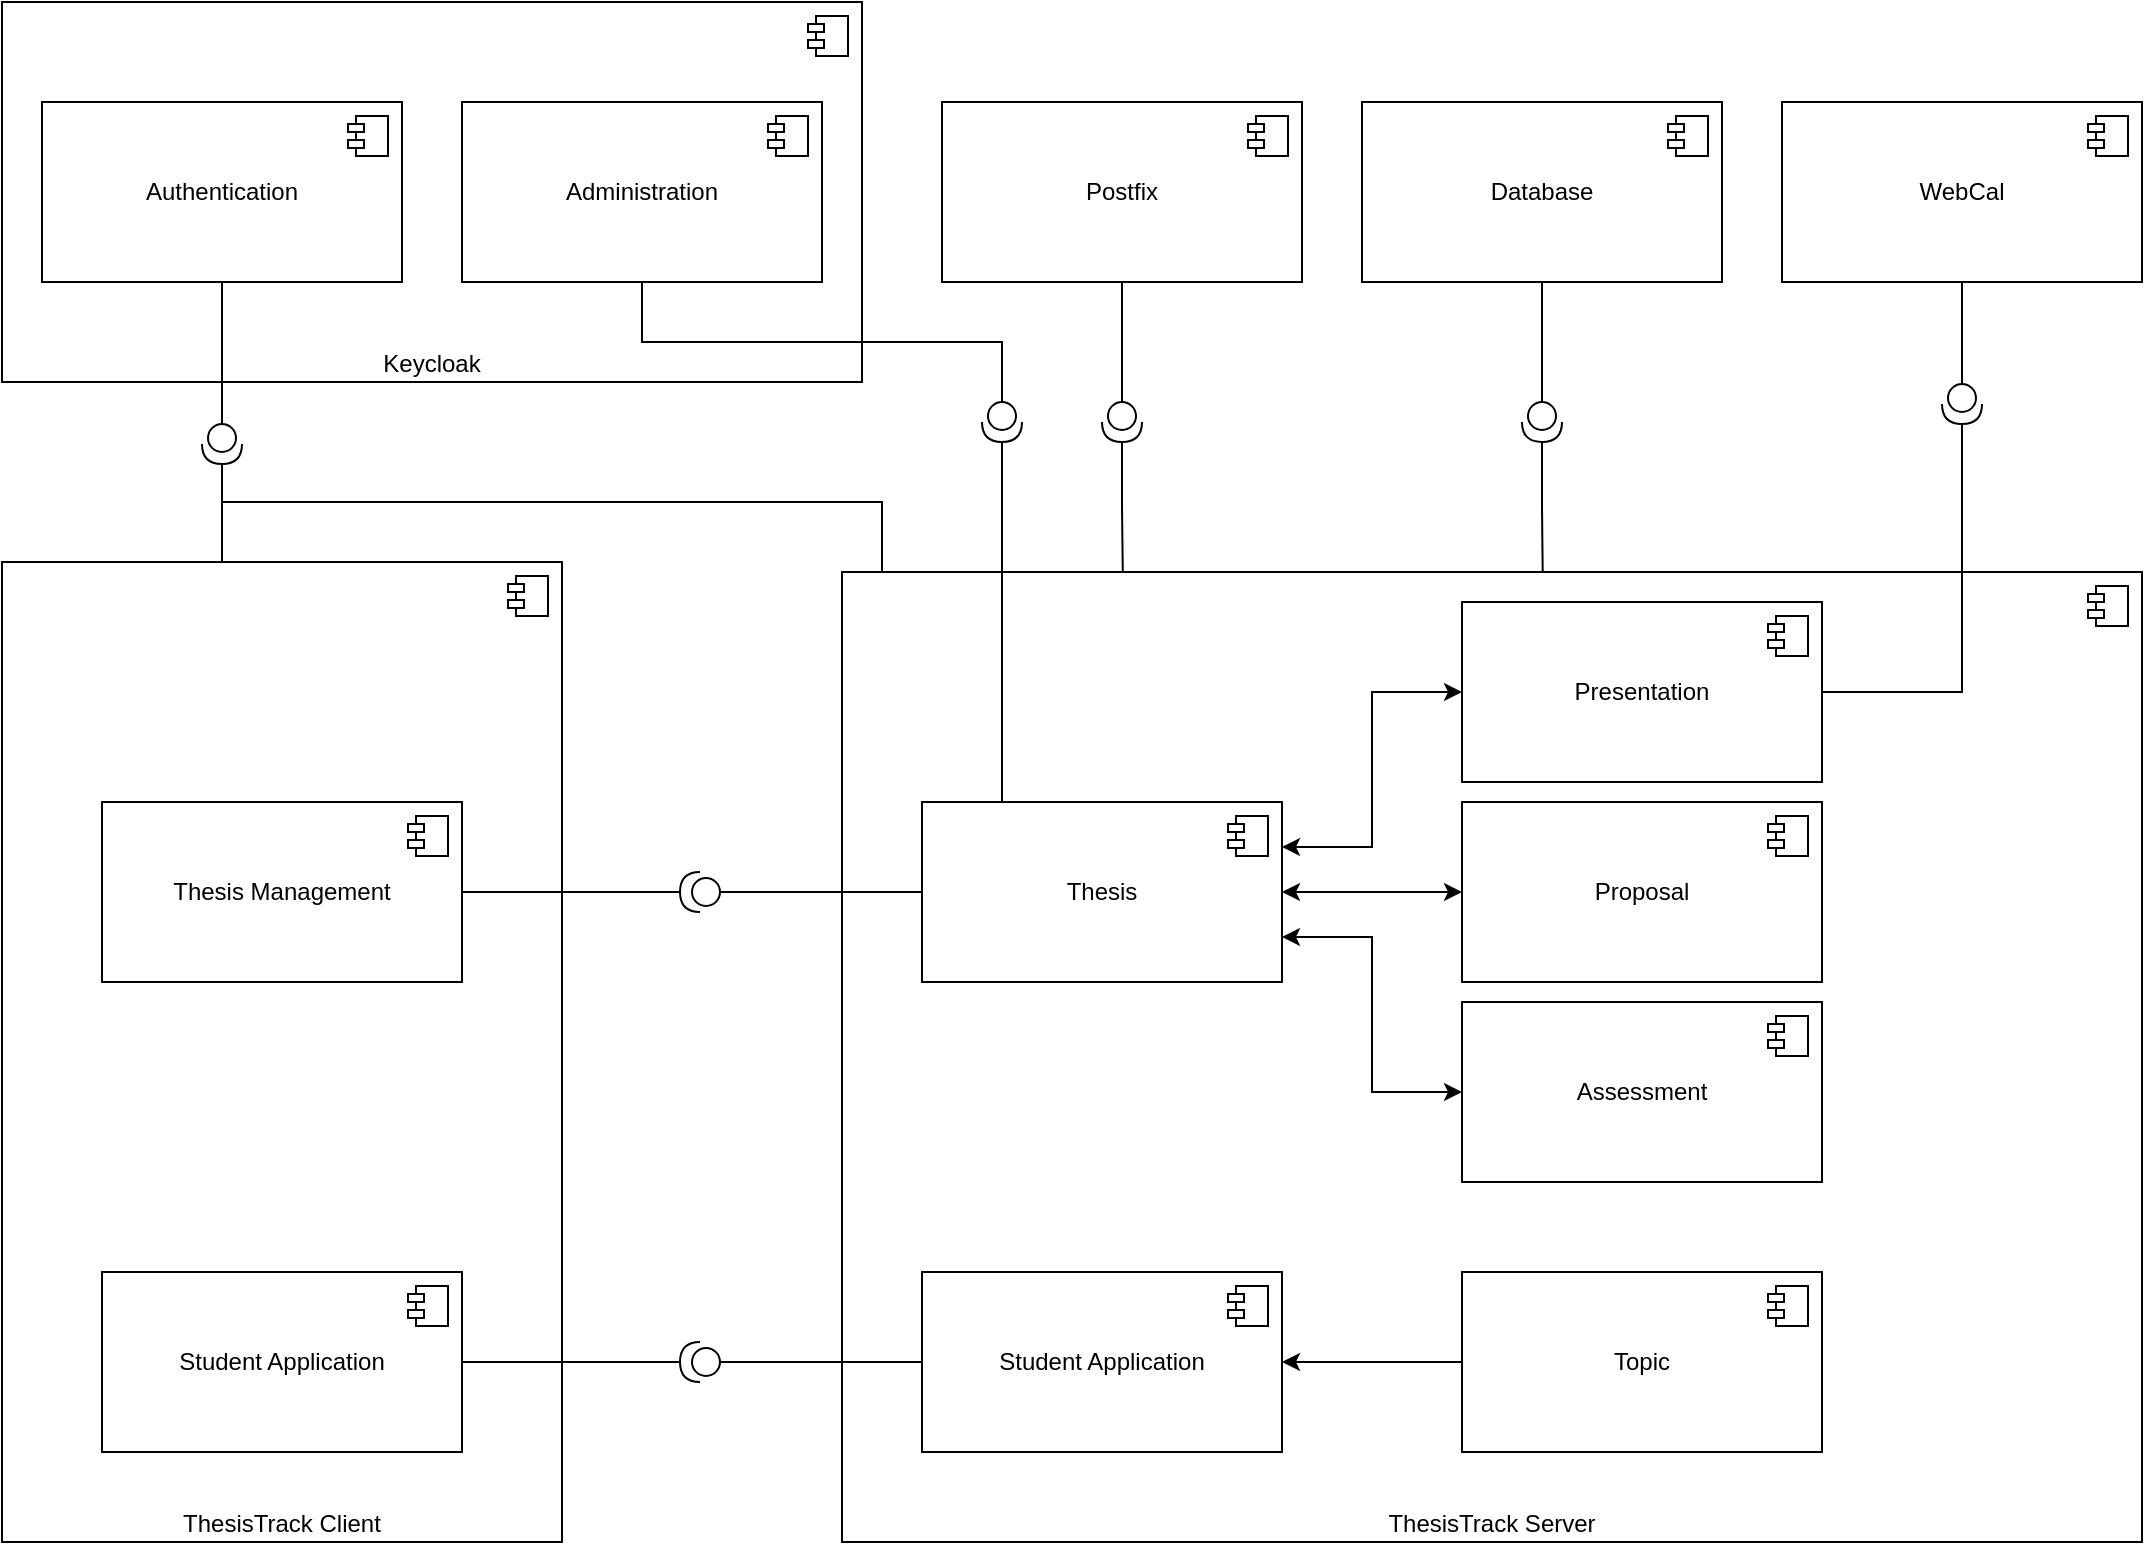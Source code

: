<mxfile version="24.7.16">
  <diagram name="Page-1" id="b5b7bab2-c9e2-2cf4-8b2a-24fd1a2a6d21">
    <mxGraphModel dx="1368" dy="1938" grid="1" gridSize="10" guides="1" tooltips="1" connect="1" arrows="1" fold="1" page="1" pageScale="1" pageWidth="827" pageHeight="1169" background="none" math="0" shadow="0">
      <root>
        <mxCell id="0" />
        <mxCell id="1" parent="0" />
        <mxCell id="XC88yVqflEbdY16PXB-i-9" value="Postfix" style="html=1;dropTarget=0;whiteSpace=wrap;" parent="1" vertex="1">
          <mxGeometry x="520" y="-250" width="180" height="90" as="geometry" />
        </mxCell>
        <mxCell id="XC88yVqflEbdY16PXB-i-10" value="" style="shape=module;jettyWidth=8;jettyHeight=4;" parent="XC88yVqflEbdY16PXB-i-9" vertex="1">
          <mxGeometry x="1" width="20" height="20" relative="1" as="geometry">
            <mxPoint x="-27" y="7" as="offset" />
          </mxGeometry>
        </mxCell>
        <mxCell id="XC88yVqflEbdY16PXB-i-11" value="Database" style="html=1;dropTarget=0;whiteSpace=wrap;" parent="1" vertex="1">
          <mxGeometry x="730" y="-250" width="180" height="90" as="geometry" />
        </mxCell>
        <mxCell id="XC88yVqflEbdY16PXB-i-12" value="" style="shape=module;jettyWidth=8;jettyHeight=4;" parent="XC88yVqflEbdY16PXB-i-11" vertex="1">
          <mxGeometry x="1" width="20" height="20" relative="1" as="geometry">
            <mxPoint x="-27" y="7" as="offset" />
          </mxGeometry>
        </mxCell>
        <mxCell id="XC88yVqflEbdY16PXB-i-13" value="Keycloak" style="html=1;dropTarget=0;whiteSpace=wrap;verticalAlign=bottom;" parent="1" vertex="1">
          <mxGeometry x="50" y="-300" width="430" height="190" as="geometry" />
        </mxCell>
        <mxCell id="XC88yVqflEbdY16PXB-i-14" value="" style="shape=module;jettyWidth=8;jettyHeight=4;" parent="XC88yVqflEbdY16PXB-i-13" vertex="1">
          <mxGeometry x="1" width="20" height="20" relative="1" as="geometry">
            <mxPoint x="-27" y="7" as="offset" />
          </mxGeometry>
        </mxCell>
        <mxCell id="XC88yVqflEbdY16PXB-i-15" value="Authentication" style="html=1;dropTarget=0;whiteSpace=wrap;" parent="1" vertex="1">
          <mxGeometry x="70" y="-250" width="180" height="90" as="geometry" />
        </mxCell>
        <mxCell id="XC88yVqflEbdY16PXB-i-16" value="" style="shape=module;jettyWidth=8;jettyHeight=4;" parent="XC88yVqflEbdY16PXB-i-15" vertex="1">
          <mxGeometry x="1" width="20" height="20" relative="1" as="geometry">
            <mxPoint x="-27" y="7" as="offset" />
          </mxGeometry>
        </mxCell>
        <mxCell id="XC88yVqflEbdY16PXB-i-17" value="ThesisTrack Client" style="html=1;dropTarget=0;whiteSpace=wrap;verticalAlign=bottom;" parent="1" vertex="1">
          <mxGeometry x="50" y="-20" width="280" height="490" as="geometry" />
        </mxCell>
        <mxCell id="XC88yVqflEbdY16PXB-i-18" value="" style="shape=module;jettyWidth=8;jettyHeight=4;" parent="XC88yVqflEbdY16PXB-i-17" vertex="1">
          <mxGeometry x="1" width="20" height="20" relative="1" as="geometry">
            <mxPoint x="-27" y="7" as="offset" />
          </mxGeometry>
        </mxCell>
        <mxCell id="XC88yVqflEbdY16PXB-i-19" value="ThesisTrack Server" style="html=1;dropTarget=0;whiteSpace=wrap;verticalAlign=bottom;" parent="1" vertex="1">
          <mxGeometry x="470" y="-15" width="650" height="485" as="geometry" />
        </mxCell>
        <mxCell id="XC88yVqflEbdY16PXB-i-20" value="" style="shape=module;jettyWidth=8;jettyHeight=4;" parent="XC88yVqflEbdY16PXB-i-19" vertex="1">
          <mxGeometry x="1" width="20" height="20" relative="1" as="geometry">
            <mxPoint x="-27" y="7" as="offset" />
          </mxGeometry>
        </mxCell>
        <mxCell id="XC88yVqflEbdY16PXB-i-21" value="WebCal" style="html=1;dropTarget=0;whiteSpace=wrap;" parent="1" vertex="1">
          <mxGeometry x="940" y="-250" width="180" height="90" as="geometry" />
        </mxCell>
        <mxCell id="XC88yVqflEbdY16PXB-i-22" value="" style="shape=module;jettyWidth=8;jettyHeight=4;" parent="XC88yVqflEbdY16PXB-i-21" vertex="1">
          <mxGeometry x="1" width="20" height="20" relative="1" as="geometry">
            <mxPoint x="-27" y="7" as="offset" />
          </mxGeometry>
        </mxCell>
        <mxCell id="XC88yVqflEbdY16PXB-i-23" value="Administration" style="html=1;dropTarget=0;whiteSpace=wrap;" parent="1" vertex="1">
          <mxGeometry x="280" y="-250" width="180" height="90" as="geometry" />
        </mxCell>
        <mxCell id="XC88yVqflEbdY16PXB-i-24" value="" style="shape=module;jettyWidth=8;jettyHeight=4;" parent="XC88yVqflEbdY16PXB-i-23" vertex="1">
          <mxGeometry x="1" width="20" height="20" relative="1" as="geometry">
            <mxPoint x="-27" y="7" as="offset" />
          </mxGeometry>
        </mxCell>
        <mxCell id="dJfIL6a1no2LYSdCg49s-1" value="Student Application" style="html=1;dropTarget=0;whiteSpace=wrap;" vertex="1" parent="1">
          <mxGeometry x="100" y="335" width="180" height="90" as="geometry" />
        </mxCell>
        <mxCell id="dJfIL6a1no2LYSdCg49s-2" value="" style="shape=module;jettyWidth=8;jettyHeight=4;" vertex="1" parent="dJfIL6a1no2LYSdCg49s-1">
          <mxGeometry x="1" width="20" height="20" relative="1" as="geometry">
            <mxPoint x="-27" y="7" as="offset" />
          </mxGeometry>
        </mxCell>
        <mxCell id="dJfIL6a1no2LYSdCg49s-3" value="Thesis Management" style="html=1;dropTarget=0;whiteSpace=wrap;" vertex="1" parent="1">
          <mxGeometry x="100" y="100" width="180" height="90" as="geometry" />
        </mxCell>
        <mxCell id="dJfIL6a1no2LYSdCg49s-4" value="" style="shape=module;jettyWidth=8;jettyHeight=4;" vertex="1" parent="dJfIL6a1no2LYSdCg49s-3">
          <mxGeometry x="1" width="20" height="20" relative="1" as="geometry">
            <mxPoint x="-27" y="7" as="offset" />
          </mxGeometry>
        </mxCell>
        <mxCell id="dJfIL6a1no2LYSdCg49s-5" value="Student Application" style="html=1;dropTarget=0;whiteSpace=wrap;" vertex="1" parent="1">
          <mxGeometry x="510" y="335" width="180" height="90" as="geometry" />
        </mxCell>
        <mxCell id="dJfIL6a1no2LYSdCg49s-6" value="" style="shape=module;jettyWidth=8;jettyHeight=4;" vertex="1" parent="dJfIL6a1no2LYSdCg49s-5">
          <mxGeometry x="1" width="20" height="20" relative="1" as="geometry">
            <mxPoint x="-27" y="7" as="offset" />
          </mxGeometry>
        </mxCell>
        <mxCell id="dJfIL6a1no2LYSdCg49s-20" style="edgeStyle=orthogonalEdgeStyle;rounded=0;orthogonalLoop=1;jettySize=auto;html=1;exitX=1;exitY=0.25;exitDx=0;exitDy=0;entryX=0;entryY=0.5;entryDx=0;entryDy=0;endArrow=classic;endFill=1;startArrow=classic;startFill=1;" edge="1" parent="1" source="dJfIL6a1no2LYSdCg49s-7" target="dJfIL6a1no2LYSdCg49s-9">
          <mxGeometry relative="1" as="geometry" />
        </mxCell>
        <mxCell id="dJfIL6a1no2LYSdCg49s-37" style="edgeStyle=orthogonalEdgeStyle;rounded=0;orthogonalLoop=1;jettySize=auto;html=1;exitX=1;exitY=0.5;exitDx=0;exitDy=0;entryX=0;entryY=0.5;entryDx=0;entryDy=0;startArrow=classic;startFill=1;" edge="1" parent="1" source="dJfIL6a1no2LYSdCg49s-7" target="dJfIL6a1no2LYSdCg49s-35">
          <mxGeometry relative="1" as="geometry" />
        </mxCell>
        <mxCell id="dJfIL6a1no2LYSdCg49s-38" style="edgeStyle=orthogonalEdgeStyle;rounded=0;orthogonalLoop=1;jettySize=auto;html=1;exitX=1;exitY=0.75;exitDx=0;exitDy=0;entryX=0;entryY=0.5;entryDx=0;entryDy=0;startArrow=classic;startFill=1;" edge="1" parent="1" source="dJfIL6a1no2LYSdCg49s-7" target="dJfIL6a1no2LYSdCg49s-32">
          <mxGeometry relative="1" as="geometry" />
        </mxCell>
        <mxCell id="dJfIL6a1no2LYSdCg49s-7" value="Thesis" style="html=1;dropTarget=0;whiteSpace=wrap;" vertex="1" parent="1">
          <mxGeometry x="510" y="100" width="180" height="90" as="geometry" />
        </mxCell>
        <mxCell id="dJfIL6a1no2LYSdCg49s-8" value="" style="shape=module;jettyWidth=8;jettyHeight=4;" vertex="1" parent="dJfIL6a1no2LYSdCg49s-7">
          <mxGeometry x="1" width="20" height="20" relative="1" as="geometry">
            <mxPoint x="-27" y="7" as="offset" />
          </mxGeometry>
        </mxCell>
        <mxCell id="dJfIL6a1no2LYSdCg49s-9" value="Presentation" style="html=1;dropTarget=0;whiteSpace=wrap;" vertex="1" parent="1">
          <mxGeometry x="780" width="180" height="90" as="geometry" />
        </mxCell>
        <mxCell id="dJfIL6a1no2LYSdCg49s-10" value="" style="shape=module;jettyWidth=8;jettyHeight=4;" vertex="1" parent="dJfIL6a1no2LYSdCg49s-9">
          <mxGeometry x="1" width="20" height="20" relative="1" as="geometry">
            <mxPoint x="-27" y="7" as="offset" />
          </mxGeometry>
        </mxCell>
        <mxCell id="dJfIL6a1no2LYSdCg49s-19" style="edgeStyle=orthogonalEdgeStyle;rounded=0;orthogonalLoop=1;jettySize=auto;html=1;exitX=0;exitY=0.5;exitDx=0;exitDy=0;entryX=1;entryY=0.5;entryDx=0;entryDy=0;" edge="1" parent="1" source="dJfIL6a1no2LYSdCg49s-11" target="dJfIL6a1no2LYSdCg49s-5">
          <mxGeometry relative="1" as="geometry" />
        </mxCell>
        <mxCell id="dJfIL6a1no2LYSdCg49s-11" value="Topic" style="html=1;dropTarget=0;whiteSpace=wrap;" vertex="1" parent="1">
          <mxGeometry x="780" y="335" width="180" height="90" as="geometry" />
        </mxCell>
        <mxCell id="dJfIL6a1no2LYSdCg49s-12" value="" style="shape=module;jettyWidth=8;jettyHeight=4;" vertex="1" parent="dJfIL6a1no2LYSdCg49s-11">
          <mxGeometry x="1" width="20" height="20" relative="1" as="geometry">
            <mxPoint x="-27" y="7" as="offset" />
          </mxGeometry>
        </mxCell>
        <mxCell id="dJfIL6a1no2LYSdCg49s-17" style="edgeStyle=orthogonalEdgeStyle;rounded=0;orthogonalLoop=1;jettySize=auto;html=1;exitX=0;exitY=0.5;exitDx=0;exitDy=0;exitPerimeter=0;entryX=0;entryY=0.5;entryDx=0;entryDy=0;endArrow=none;endFill=0;" edge="1" parent="1" source="dJfIL6a1no2LYSdCg49s-13" target="dJfIL6a1no2LYSdCg49s-5">
          <mxGeometry relative="1" as="geometry" />
        </mxCell>
        <mxCell id="dJfIL6a1no2LYSdCg49s-18" style="edgeStyle=orthogonalEdgeStyle;rounded=0;orthogonalLoop=1;jettySize=auto;html=1;exitX=1;exitY=0.5;exitDx=0;exitDy=0;exitPerimeter=0;entryX=1;entryY=0.5;entryDx=0;entryDy=0;endArrow=none;endFill=0;" edge="1" parent="1" source="dJfIL6a1no2LYSdCg49s-13" target="dJfIL6a1no2LYSdCg49s-1">
          <mxGeometry relative="1" as="geometry" />
        </mxCell>
        <mxCell id="dJfIL6a1no2LYSdCg49s-13" value="" style="shape=providedRequiredInterface;html=1;verticalLabelPosition=bottom;sketch=0;rotation=-180;" vertex="1" parent="1">
          <mxGeometry x="389" y="370" width="20" height="20" as="geometry" />
        </mxCell>
        <mxCell id="dJfIL6a1no2LYSdCg49s-15" value="" style="edgeStyle=orthogonalEdgeStyle;rounded=0;orthogonalLoop=1;jettySize=auto;html=1;endArrow=none;endFill=0;" edge="1" parent="1" source="dJfIL6a1no2LYSdCg49s-14" target="dJfIL6a1no2LYSdCg49s-7">
          <mxGeometry relative="1" as="geometry" />
        </mxCell>
        <mxCell id="dJfIL6a1no2LYSdCg49s-16" style="edgeStyle=orthogonalEdgeStyle;rounded=0;orthogonalLoop=1;jettySize=auto;html=1;exitX=1;exitY=0.5;exitDx=0;exitDy=0;exitPerimeter=0;entryX=1;entryY=0.5;entryDx=0;entryDy=0;endArrow=none;endFill=0;" edge="1" parent="1" source="dJfIL6a1no2LYSdCg49s-14" target="dJfIL6a1no2LYSdCg49s-3">
          <mxGeometry relative="1" as="geometry" />
        </mxCell>
        <mxCell id="dJfIL6a1no2LYSdCg49s-14" value="" style="shape=providedRequiredInterface;html=1;verticalLabelPosition=bottom;sketch=0;rotation=-180;" vertex="1" parent="1">
          <mxGeometry x="389" y="135" width="20" height="20" as="geometry" />
        </mxCell>
        <mxCell id="dJfIL6a1no2LYSdCg49s-22" style="edgeStyle=orthogonalEdgeStyle;rounded=0;orthogonalLoop=1;jettySize=auto;html=1;exitX=0;exitY=0.5;exitDx=0;exitDy=0;exitPerimeter=0;entryX=0.5;entryY=1;entryDx=0;entryDy=0;endArrow=none;endFill=0;" edge="1" parent="1" source="dJfIL6a1no2LYSdCg49s-21" target="XC88yVqflEbdY16PXB-i-15">
          <mxGeometry relative="1" as="geometry" />
        </mxCell>
        <mxCell id="dJfIL6a1no2LYSdCg49s-21" value="" style="shape=providedRequiredInterface;html=1;verticalLabelPosition=bottom;sketch=0;rotation=90;" vertex="1" parent="1">
          <mxGeometry x="150" y="-89" width="20" height="20" as="geometry" />
        </mxCell>
        <mxCell id="dJfIL6a1no2LYSdCg49s-23" style="edgeStyle=orthogonalEdgeStyle;rounded=0;orthogonalLoop=1;jettySize=auto;html=1;exitX=1;exitY=0.5;exitDx=0;exitDy=0;exitPerimeter=0;endArrow=none;endFill=0;" edge="1" parent="1" source="dJfIL6a1no2LYSdCg49s-21">
          <mxGeometry relative="1" as="geometry">
            <mxPoint x="160" y="-20" as="targetPoint" />
          </mxGeometry>
        </mxCell>
        <mxCell id="dJfIL6a1no2LYSdCg49s-24" style="edgeStyle=orthogonalEdgeStyle;rounded=0;orthogonalLoop=1;jettySize=auto;html=1;exitX=1;exitY=0.5;exitDx=0;exitDy=0;exitPerimeter=0;entryX=0.096;entryY=0;entryDx=0;entryDy=0;entryPerimeter=0;endArrow=none;endFill=0;" edge="1" parent="1" source="dJfIL6a1no2LYSdCg49s-21" target="XC88yVqflEbdY16PXB-i-19">
          <mxGeometry relative="1" as="geometry">
            <Array as="points">
              <mxPoint x="160" y="-50" />
              <mxPoint x="490" y="-50" />
              <mxPoint x="490" y="-15" />
            </Array>
          </mxGeometry>
        </mxCell>
        <mxCell id="dJfIL6a1no2LYSdCg49s-25" value="" style="shape=providedRequiredInterface;html=1;verticalLabelPosition=bottom;sketch=0;rotation=90;" vertex="1" parent="1">
          <mxGeometry x="1020" y="-109" width="20" height="20" as="geometry" />
        </mxCell>
        <mxCell id="dJfIL6a1no2LYSdCg49s-26" value="" style="shape=providedRequiredInterface;html=1;verticalLabelPosition=bottom;sketch=0;rotation=90;" vertex="1" parent="1">
          <mxGeometry x="600" y="-100" width="20" height="20" as="geometry" />
        </mxCell>
        <mxCell id="dJfIL6a1no2LYSdCg49s-27" value="" style="shape=providedRequiredInterface;html=1;verticalLabelPosition=bottom;sketch=0;rotation=90;" vertex="1" parent="1">
          <mxGeometry x="810" y="-100" width="20" height="20" as="geometry" />
        </mxCell>
        <mxCell id="dJfIL6a1no2LYSdCg49s-28" style="edgeStyle=orthogonalEdgeStyle;rounded=0;orthogonalLoop=1;jettySize=auto;html=1;exitX=0.5;exitY=1;exitDx=0;exitDy=0;entryX=0;entryY=0.5;entryDx=0;entryDy=0;entryPerimeter=0;endArrow=none;endFill=0;" edge="1" parent="1" source="XC88yVqflEbdY16PXB-i-9" target="dJfIL6a1no2LYSdCg49s-26">
          <mxGeometry relative="1" as="geometry" />
        </mxCell>
        <mxCell id="dJfIL6a1no2LYSdCg49s-29" style="edgeStyle=orthogonalEdgeStyle;rounded=0;orthogonalLoop=1;jettySize=auto;html=1;exitX=1;exitY=0.5;exitDx=0;exitDy=0;exitPerimeter=0;endArrow=none;endFill=0;entryX=0.216;entryY=0.001;entryDx=0;entryDy=0;entryPerimeter=0;" edge="1" parent="1" source="dJfIL6a1no2LYSdCg49s-26" target="XC88yVqflEbdY16PXB-i-19">
          <mxGeometry relative="1" as="geometry">
            <mxPoint x="610" y="-20" as="targetPoint" />
          </mxGeometry>
        </mxCell>
        <mxCell id="dJfIL6a1no2LYSdCg49s-30" style="edgeStyle=orthogonalEdgeStyle;rounded=0;orthogonalLoop=1;jettySize=auto;html=1;exitX=0.5;exitY=1;exitDx=0;exitDy=0;entryX=0;entryY=0.5;entryDx=0;entryDy=0;entryPerimeter=0;endArrow=none;endFill=0;" edge="1" parent="1" source="XC88yVqflEbdY16PXB-i-11" target="dJfIL6a1no2LYSdCg49s-27">
          <mxGeometry relative="1" as="geometry" />
        </mxCell>
        <mxCell id="dJfIL6a1no2LYSdCg49s-31" style="edgeStyle=orthogonalEdgeStyle;rounded=0;orthogonalLoop=1;jettySize=auto;html=1;exitX=1;exitY=0.5;exitDx=0;exitDy=0;exitPerimeter=0;entryX=0.539;entryY=0.001;entryDx=0;entryDy=0;entryPerimeter=0;endArrow=none;endFill=0;" edge="1" parent="1" source="dJfIL6a1no2LYSdCg49s-27" target="XC88yVqflEbdY16PXB-i-19">
          <mxGeometry relative="1" as="geometry" />
        </mxCell>
        <mxCell id="dJfIL6a1no2LYSdCg49s-32" value="Assessment" style="html=1;dropTarget=0;whiteSpace=wrap;" vertex="1" parent="1">
          <mxGeometry x="780" y="200" width="180" height="90" as="geometry" />
        </mxCell>
        <mxCell id="dJfIL6a1no2LYSdCg49s-33" value="" style="shape=module;jettyWidth=8;jettyHeight=4;" vertex="1" parent="dJfIL6a1no2LYSdCg49s-32">
          <mxGeometry x="1" width="20" height="20" relative="1" as="geometry">
            <mxPoint x="-27" y="7" as="offset" />
          </mxGeometry>
        </mxCell>
        <mxCell id="dJfIL6a1no2LYSdCg49s-34" style="edgeStyle=orthogonalEdgeStyle;rounded=0;orthogonalLoop=1;jettySize=auto;html=1;exitX=0.5;exitY=1;exitDx=0;exitDy=0;entryX=0;entryY=0.5;entryDx=0;entryDy=0;entryPerimeter=0;endArrow=none;endFill=0;" edge="1" parent="1" source="XC88yVqflEbdY16PXB-i-21" target="dJfIL6a1no2LYSdCg49s-25">
          <mxGeometry relative="1" as="geometry" />
        </mxCell>
        <mxCell id="dJfIL6a1no2LYSdCg49s-35" value="Proposal" style="html=1;dropTarget=0;whiteSpace=wrap;" vertex="1" parent="1">
          <mxGeometry x="780" y="100" width="180" height="90" as="geometry" />
        </mxCell>
        <mxCell id="dJfIL6a1no2LYSdCg49s-36" value="" style="shape=module;jettyWidth=8;jettyHeight=4;" vertex="1" parent="dJfIL6a1no2LYSdCg49s-35">
          <mxGeometry x="1" width="20" height="20" relative="1" as="geometry">
            <mxPoint x="-27" y="7" as="offset" />
          </mxGeometry>
        </mxCell>
        <mxCell id="dJfIL6a1no2LYSdCg49s-39" style="edgeStyle=orthogonalEdgeStyle;rounded=0;orthogonalLoop=1;jettySize=auto;html=1;exitX=1;exitY=0.5;exitDx=0;exitDy=0;entryX=1;entryY=0.5;entryDx=0;entryDy=0;entryPerimeter=0;endArrow=none;endFill=0;" edge="1" parent="1" source="dJfIL6a1no2LYSdCg49s-9" target="dJfIL6a1no2LYSdCg49s-25">
          <mxGeometry relative="1" as="geometry" />
        </mxCell>
        <mxCell id="dJfIL6a1no2LYSdCg49s-41" style="edgeStyle=orthogonalEdgeStyle;rounded=0;orthogonalLoop=1;jettySize=auto;html=1;exitX=1;exitY=0.5;exitDx=0;exitDy=0;exitPerimeter=0;endArrow=none;endFill=0;" edge="1" parent="1" source="dJfIL6a1no2LYSdCg49s-40">
          <mxGeometry relative="1" as="geometry">
            <mxPoint x="550" y="100" as="targetPoint" />
            <Array as="points">
              <mxPoint x="550" y="100" />
            </Array>
          </mxGeometry>
        </mxCell>
        <mxCell id="dJfIL6a1no2LYSdCg49s-40" value="" style="shape=providedRequiredInterface;html=1;verticalLabelPosition=bottom;sketch=0;rotation=90;" vertex="1" parent="1">
          <mxGeometry x="540" y="-100" width="20" height="20" as="geometry" />
        </mxCell>
        <mxCell id="dJfIL6a1no2LYSdCg49s-42" style="edgeStyle=orthogonalEdgeStyle;rounded=0;orthogonalLoop=1;jettySize=auto;html=1;exitX=0.5;exitY=1;exitDx=0;exitDy=0;entryX=0;entryY=0.5;entryDx=0;entryDy=0;entryPerimeter=0;endArrow=none;endFill=0;" edge="1" parent="1" source="XC88yVqflEbdY16PXB-i-23" target="dJfIL6a1no2LYSdCg49s-40">
          <mxGeometry relative="1" as="geometry" />
        </mxCell>
      </root>
    </mxGraphModel>
  </diagram>
</mxfile>
